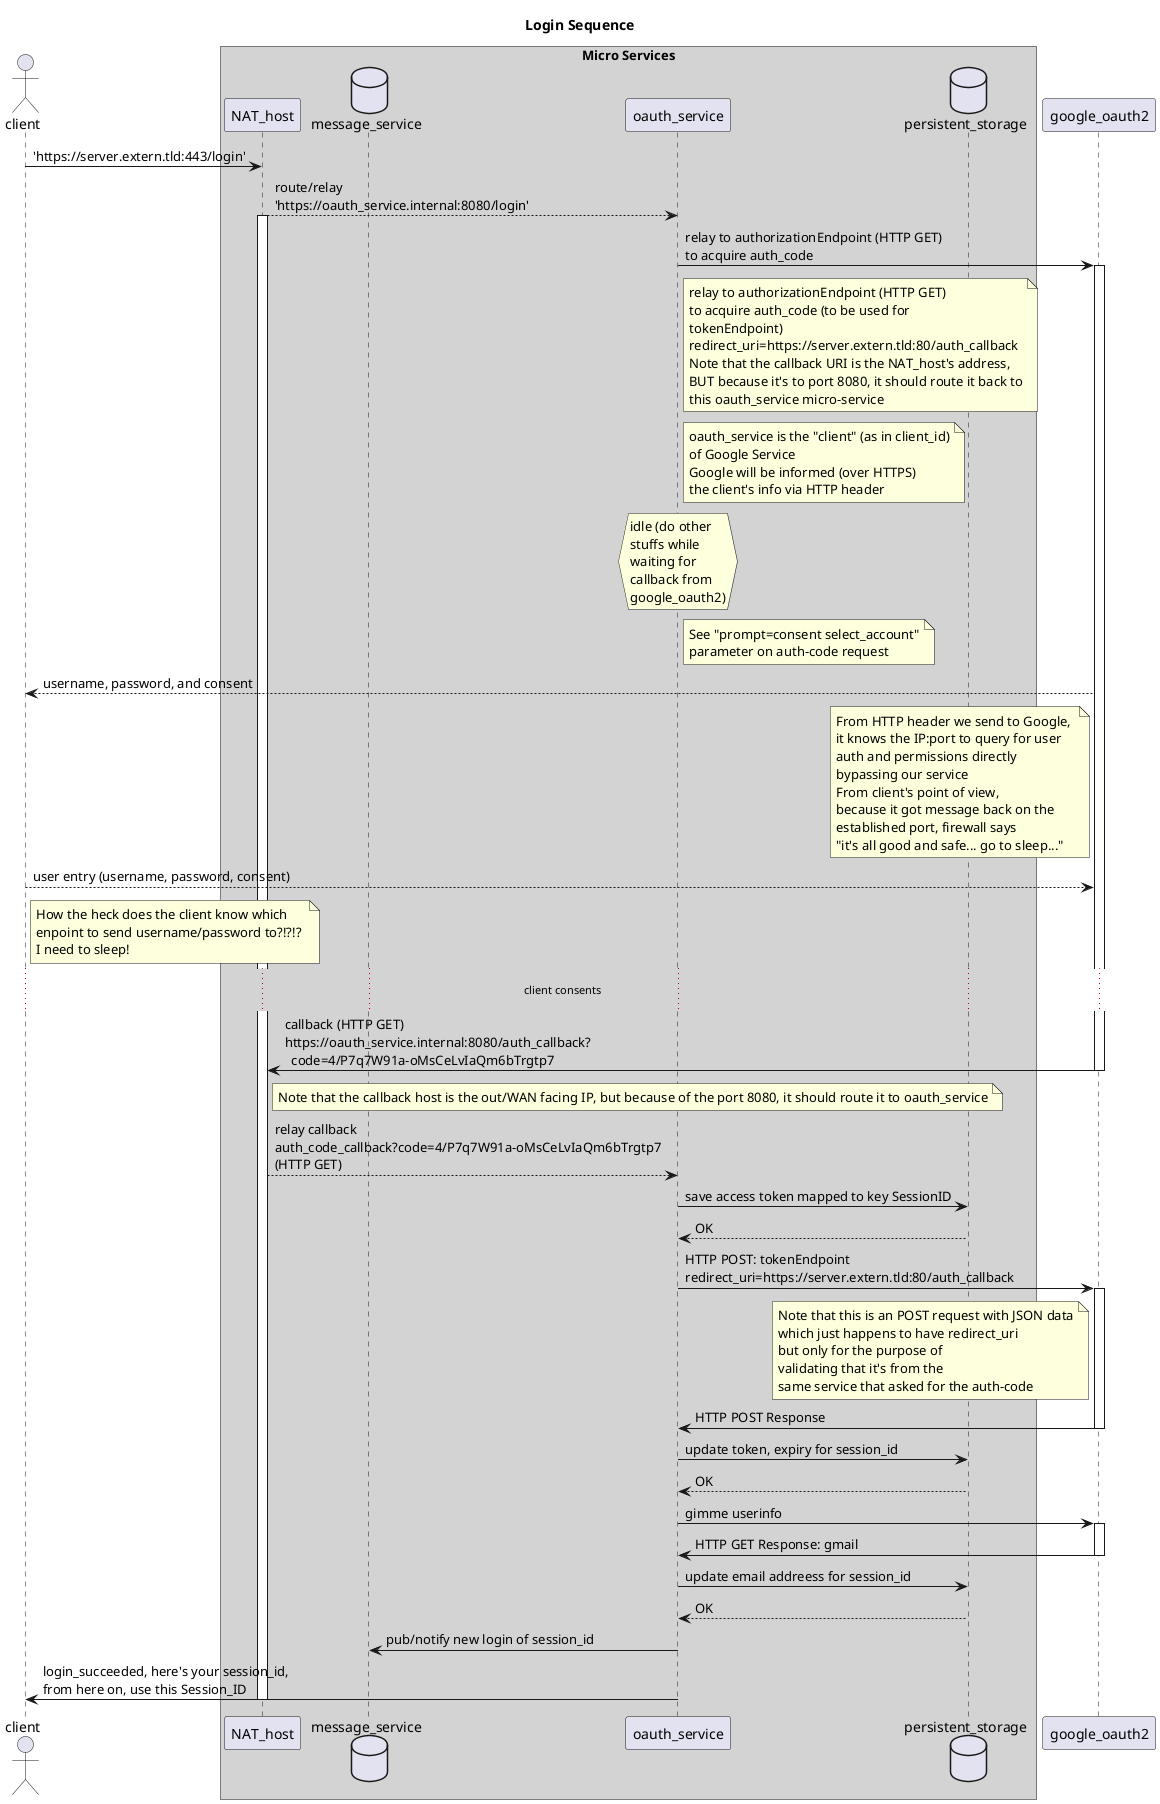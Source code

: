 @startuml
'NOTE: nested box is not yet supported
title Login Sequence

actor client
box "Micro Services" #lightgrey
  participant NAT_host
  database message_service as message
  participant oauth_service
  database persistent_storage as storage
end box
participant google_oauth2 as google_oauth2

client -> NAT_host: 'https://server.extern.tld:443/login'
NAT_host --> oauth_service : route/relay\n'https://oauth_service.internal:8080/login'
activate NAT_host
oauth_service -> google_oauth2: relay to authorizationEndpoint (HTTP GET)\nto acquire auth_code
activate google_oauth2
note right of oauth_service: relay to authorizationEndpoint (HTTP GET)\nto acquire auth_code (to be used for \ntokenEndpoint)\nredirect_uri=https://server.extern.tld:80/auth_callback\nNote that the callback URI is the NAT_host's address,\nBUT because it's to port 8080, it should route it back to\nthis oauth_service micro-service
note right of oauth_service: oauth_service is the "client" (as in client_id)\nof Google Service\nGoogle will be informed (over HTTPS)\nthe client's info via HTTP header
hnote over oauth_service: idle (do other \nstuffs while\nwaiting for \ncallback from \ngoogle_oauth2)

note right of oauth_service: See "prompt=consent select_account"\nparameter on auth-code request
google_oauth2 --> client: username, password, and consent
note left of google_oauth2: From HTTP header we send to Google, \nit knows the IP:port to query for user \nauth and permissions directly \nbypassing our service \nFrom client's point of view, \nbecause it got message back on the \nestablished port, firewall says \n"it's all good and safe... go to sleep..."

client --> google_oauth2: user entry (username, password, consent)
note right of client: How the heck does the client know which \nenpoint to send username/password to?!?!? \nI need to sleep!
... client consents ...

google_oauth2 -> NAT_host: callback (HTTP GET)\nhttps://oauth_service.internal:8080/auth_callback?\n  code=4/P7q7W91a-oMsCeLvIaQm6bTrgtp7
deactivate google_oauth2
note right of NAT_host: Note that the callback host is the out/WAN facing IP, but because of the port 8080, it should route it to oauth_service
NAT_host --> oauth_service: relay callback \nauth_code_callback?code=4/P7q7W91a-oMsCeLvIaQm6bTrgtp7\n(HTTP GET)
oauth_service -> storage: save access token mapped to key SessionID
storage --> oauth_service: OK

oauth_service -> google_oauth2: HTTP POST: tokenEndpoint\nredirect_uri=https://server.extern.tld:80/auth_callback
activate google_oauth2
note left of google_oauth2: Note that this is an POST request with JSON data\nwhich just happens to have redirect_uri\nbut only for the purpose of\nvalidating that it's from the\nsame service that asked for the auth-code
google_oauth2 -> oauth_service: HTTP POST Response
deactivate google_oauth2
oauth_service -> storage: update token, expiry for session_id
storage --> oauth_service: OK

oauth_service -> google_oauth2: gimme userinfo
activate google_oauth2
google_oauth2 -> oauth_service: HTTP GET Response: gmail
deactivate google_oauth2
oauth_service -> storage: update email addreess for session_id
storage --> oauth_service: OK
oauth_service -> message: pub/notify new login of session_id

oauth_service -> client : login_succeeded, here's your session_id,\nfrom here on, use this Session_ID
deactivate NAT_host
@enduml

